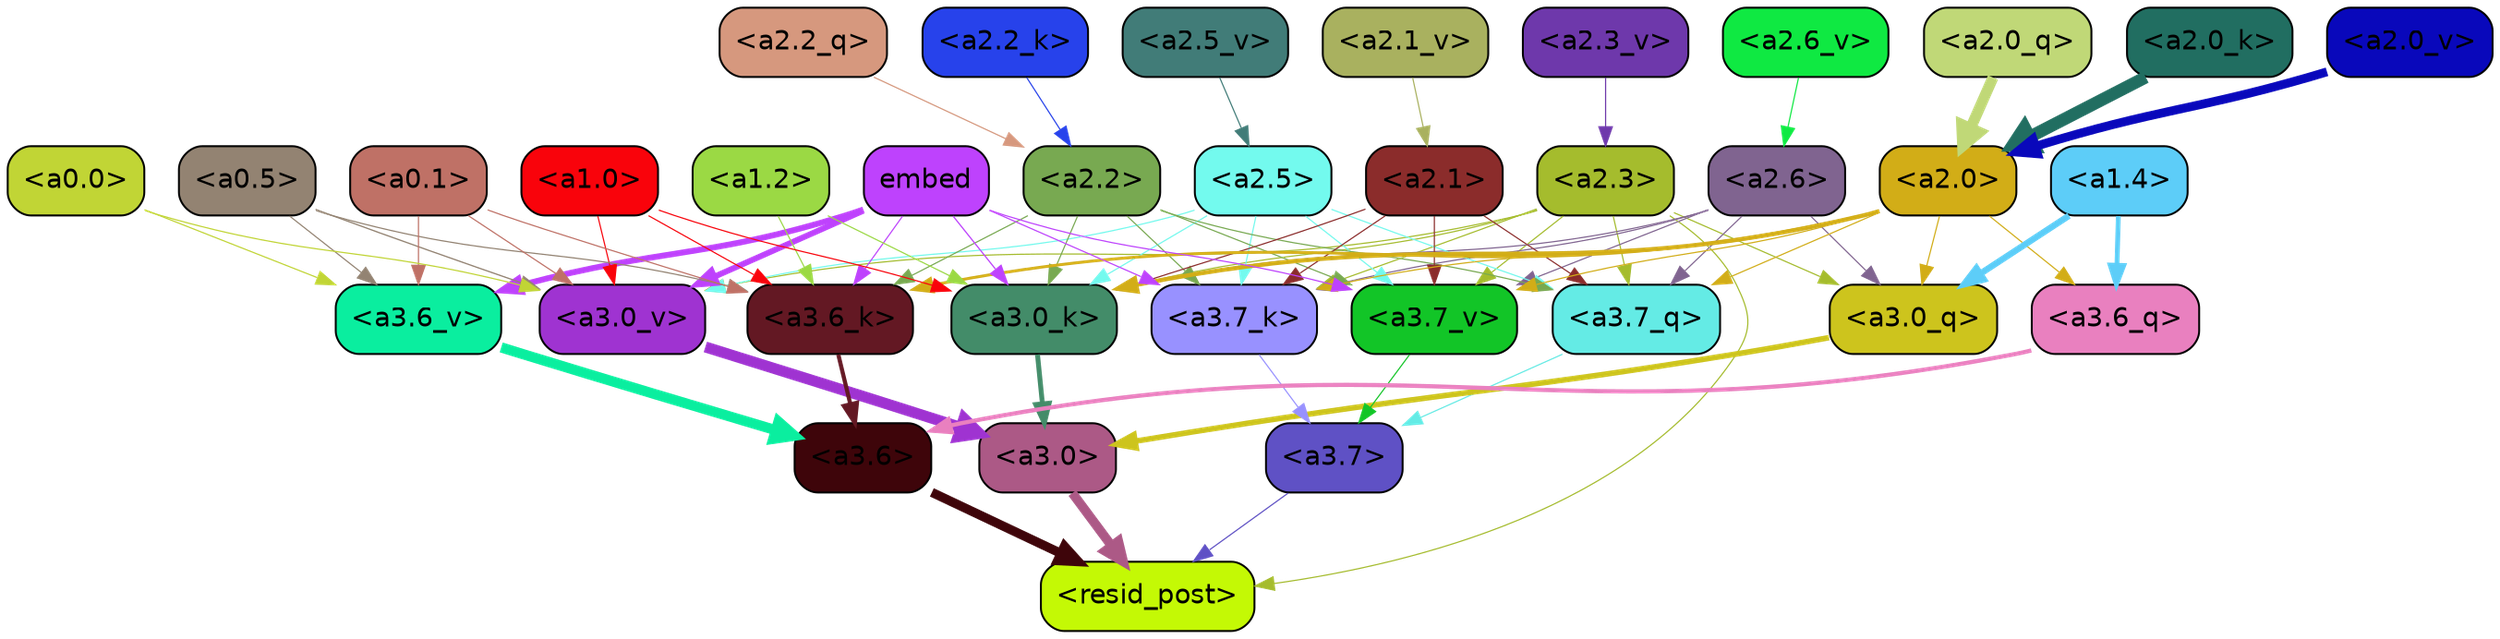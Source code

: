 strict digraph "" {
	graph [bgcolor=transparent,
		layout=dot,
		overlap=false,
		splines=true
	];
	"<a3.7>"	[color=black,
		fillcolor="#5f51c5",
		fontname=Helvetica,
		shape=box,
		style="filled, rounded"];
	"<resid_post>"	[color=black,
		fillcolor="#c4f905",
		fontname=Helvetica,
		shape=box,
		style="filled, rounded"];
	"<a3.7>" -> "<resid_post>"	[color="#5f51c5",
		penwidth=0.6];
	"<a3.6>"	[color=black,
		fillcolor="#3e050a",
		fontname=Helvetica,
		shape=box,
		style="filled, rounded"];
	"<a3.6>" -> "<resid_post>"	[color="#3e050a",
		penwidth=4.7534414529800415];
	"<a3.0>"	[color=black,
		fillcolor="#ac5986",
		fontname=Helvetica,
		shape=box,
		style="filled, rounded"];
	"<a3.0>" -> "<resid_post>"	[color="#ac5986",
		penwidth=4.898576855659485];
	"<a2.3>"	[color=black,
		fillcolor="#a5bc2d",
		fontname=Helvetica,
		shape=box,
		style="filled, rounded"];
	"<a2.3>" -> "<resid_post>"	[color="#a5bc2d",
		penwidth=0.6];
	"<a3.7_q>"	[color=black,
		fillcolor="#64ebe5",
		fontname=Helvetica,
		shape=box,
		style="filled, rounded"];
	"<a2.3>" -> "<a3.7_q>"	[color="#a5bc2d",
		penwidth=0.6];
	"<a3.0_q>"	[color=black,
		fillcolor="#cdc41d",
		fontname=Helvetica,
		shape=box,
		style="filled, rounded"];
	"<a2.3>" -> "<a3.0_q>"	[color="#a5bc2d",
		penwidth=0.6];
	"<a3.7_k>"	[color=black,
		fillcolor="#9891ff",
		fontname=Helvetica,
		shape=box,
		style="filled, rounded"];
	"<a2.3>" -> "<a3.7_k>"	[color="#a5bc2d",
		penwidth=0.6];
	"<a3.0_k>"	[color=black,
		fillcolor="#438c69",
		fontname=Helvetica,
		shape=box,
		style="filled, rounded"];
	"<a2.3>" -> "<a3.0_k>"	[color="#a5bc2d",
		penwidth=0.6];
	"<a3.7_v>"	[color=black,
		fillcolor="#12c527",
		fontname=Helvetica,
		shape=box,
		style="filled, rounded"];
	"<a2.3>" -> "<a3.7_v>"	[color="#a5bc2d",
		penwidth=0.6];
	"<a3.0_v>"	[color=black,
		fillcolor="#9f33d1",
		fontname=Helvetica,
		shape=box,
		style="filled, rounded"];
	"<a2.3>" -> "<a3.0_v>"	[color="#a5bc2d",
		penwidth=0.6];
	"<a3.7_q>" -> "<a3.7>"	[color="#64ebe5",
		penwidth=0.6];
	"<a3.6_q>"	[color=black,
		fillcolor="#e980bf",
		fontname=Helvetica,
		shape=box,
		style="filled, rounded"];
	"<a3.6_q>" -> "<a3.6>"	[color="#e980bf",
		penwidth=2.160832464694977];
	"<a3.0_q>" -> "<a3.0>"	[color="#cdc41d",
		penwidth=2.870753765106201];
	"<a3.7_k>" -> "<a3.7>"	[color="#9891ff",
		penwidth=0.6];
	"<a3.6_k>"	[color=black,
		fillcolor="#631823",
		fontname=Helvetica,
		shape=box,
		style="filled, rounded"];
	"<a3.6_k>" -> "<a3.6>"	[color="#631823",
		penwidth=2.13908451795578];
	"<a3.0_k>" -> "<a3.0>"	[color="#438c69",
		penwidth=2.520303964614868];
	"<a3.7_v>" -> "<a3.7>"	[color="#12c527",
		penwidth=0.6];
	"<a3.6_v>"	[color=black,
		fillcolor="#0aee9f",
		fontname=Helvetica,
		shape=box,
		style="filled, rounded"];
	"<a3.6_v>" -> "<a3.6>"	[color="#0aee9f",
		penwidth=5.297133803367615];
	"<a3.0_v>" -> "<a3.0>"	[color="#9f33d1",
		penwidth=5.680712580680847];
	"<a2.6>"	[color=black,
		fillcolor="#806490",
		fontname=Helvetica,
		shape=box,
		style="filled, rounded"];
	"<a2.6>" -> "<a3.7_q>"	[color="#806490",
		penwidth=0.6];
	"<a2.6>" -> "<a3.0_q>"	[color="#806490",
		penwidth=0.6];
	"<a2.6>" -> "<a3.7_k>"	[color="#806490",
		penwidth=0.6];
	"<a2.6>" -> "<a3.0_k>"	[color="#806490",
		penwidth=0.6];
	"<a2.6>" -> "<a3.7_v>"	[color="#806490",
		penwidth=0.6];
	"<a2.5>"	[color=black,
		fillcolor="#73faee",
		fontname=Helvetica,
		shape=box,
		style="filled, rounded"];
	"<a2.5>" -> "<a3.7_q>"	[color="#73faee",
		penwidth=0.6];
	"<a2.5>" -> "<a3.7_k>"	[color="#73faee",
		penwidth=0.6];
	"<a2.5>" -> "<a3.0_k>"	[color="#73faee",
		penwidth=0.6];
	"<a2.5>" -> "<a3.7_v>"	[color="#73faee",
		penwidth=0.6];
	"<a2.5>" -> "<a3.0_v>"	[color="#73faee",
		penwidth=0.6];
	"<a2.2>"	[color=black,
		fillcolor="#78a951",
		fontname=Helvetica,
		shape=box,
		style="filled, rounded"];
	"<a2.2>" -> "<a3.7_q>"	[color="#78a951",
		penwidth=0.6];
	"<a2.2>" -> "<a3.7_k>"	[color="#78a951",
		penwidth=0.6];
	"<a2.2>" -> "<a3.6_k>"	[color="#78a951",
		penwidth=0.6];
	"<a2.2>" -> "<a3.0_k>"	[color="#78a951",
		penwidth=0.6];
	"<a2.2>" -> "<a3.7_v>"	[color="#78a951",
		penwidth=0.6];
	"<a2.1>"	[color=black,
		fillcolor="#8b2c2b",
		fontname=Helvetica,
		shape=box,
		style="filled, rounded"];
	"<a2.1>" -> "<a3.7_q>"	[color="#8b2c2b",
		penwidth=0.6];
	"<a2.1>" -> "<a3.7_k>"	[color="#8b2c2b",
		penwidth=0.6];
	"<a2.1>" -> "<a3.0_k>"	[color="#8b2c2b",
		penwidth=0.6];
	"<a2.1>" -> "<a3.7_v>"	[color="#8b2c2b",
		penwidth=0.6];
	"<a2.0>"	[color=black,
		fillcolor="#d2ad17",
		fontname=Helvetica,
		shape=box,
		style="filled, rounded"];
	"<a2.0>" -> "<a3.7_q>"	[color="#d2ad17",
		penwidth=0.6];
	"<a2.0>" -> "<a3.6_q>"	[color="#d2ad17",
		penwidth=0.6];
	"<a2.0>" -> "<a3.0_q>"	[color="#d2ad17",
		penwidth=0.6];
	"<a2.0>" -> "<a3.7_k>"	[color="#d2ad17",
		penwidth=0.6];
	"<a2.0>" -> "<a3.6_k>"	[color="#d2ad17",
		penwidth=1.4957321882247925];
	"<a2.0>" -> "<a3.0_k>"	[color="#d2ad17",
		penwidth=2.18752121925354];
	"<a2.0>" -> "<a3.7_v>"	[color="#d2ad17",
		penwidth=0.6];
	"<a1.4>"	[color=black,
		fillcolor="#5dcdf8",
		fontname=Helvetica,
		shape=box,
		style="filled, rounded"];
	"<a1.4>" -> "<a3.6_q>"	[color="#5dcdf8",
		penwidth=2.4829938411712646];
	"<a1.4>" -> "<a3.0_q>"	[color="#5dcdf8",
		penwidth=3.299744725227356];
	embed	[color=black,
		fillcolor="#be42fd",
		fontname=Helvetica,
		shape=box,
		style="filled, rounded"];
	embed -> "<a3.7_k>"	[color="#be42fd",
		penwidth=0.6];
	embed -> "<a3.6_k>"	[color="#be42fd",
		penwidth=0.6];
	embed -> "<a3.0_k>"	[color="#be42fd",
		penwidth=0.6394047290086746];
	embed -> "<a3.7_v>"	[color="#be42fd",
		penwidth=0.6];
	embed -> "<a3.6_v>"	[color="#be42fd",
		penwidth=3.067279100418091];
	embed -> "<a3.0_v>"	[color="#be42fd",
		penwidth=3.0212591886520386];
	"<a1.2>"	[color=black,
		fillcolor="#9bd944",
		fontname=Helvetica,
		shape=box,
		style="filled, rounded"];
	"<a1.2>" -> "<a3.6_k>"	[color="#9bd944",
		penwidth=0.6];
	"<a1.2>" -> "<a3.0_k>"	[color="#9bd944",
		penwidth=0.6];
	"<a1.0>"	[color=black,
		fillcolor="#f9030b",
		fontname=Helvetica,
		shape=box,
		style="filled, rounded"];
	"<a1.0>" -> "<a3.6_k>"	[color="#f9030b",
		penwidth=0.6];
	"<a1.0>" -> "<a3.0_k>"	[color="#f9030b",
		penwidth=0.6];
	"<a1.0>" -> "<a3.0_v>"	[color="#f9030b",
		penwidth=0.6];
	"<a0.5>"	[color=black,
		fillcolor="#938372",
		fontname=Helvetica,
		shape=box,
		style="filled, rounded"];
	"<a0.5>" -> "<a3.6_k>"	[color="#938372",
		penwidth=0.6];
	"<a0.5>" -> "<a3.6_v>"	[color="#938372",
		penwidth=0.6];
	"<a0.5>" -> "<a3.0_v>"	[color="#938372",
		penwidth=0.648682102560997];
	"<a0.1>"	[color=black,
		fillcolor="#bf7166",
		fontname=Helvetica,
		shape=box,
		style="filled, rounded"];
	"<a0.1>" -> "<a3.6_k>"	[color="#bf7166",
		penwidth=0.6];
	"<a0.1>" -> "<a3.6_v>"	[color="#bf7166",
		penwidth=0.6];
	"<a0.1>" -> "<a3.0_v>"	[color="#bf7166",
		penwidth=0.6];
	"<a0.0>"	[color=black,
		fillcolor="#c1d535",
		fontname=Helvetica,
		shape=box,
		style="filled, rounded"];
	"<a0.0>" -> "<a3.6_v>"	[color="#c1d535",
		penwidth=0.6];
	"<a0.0>" -> "<a3.0_v>"	[color="#c1d535",
		penwidth=0.6];
	"<a2.2_q>"	[color=black,
		fillcolor="#d6987e",
		fontname=Helvetica,
		shape=box,
		style="filled, rounded"];
	"<a2.2_q>" -> "<a2.2>"	[color="#d6987e",
		penwidth=0.6];
	"<a2.0_q>"	[color=black,
		fillcolor="#c0d877",
		fontname=Helvetica,
		shape=box,
		style="filled, rounded"];
	"<a2.0_q>" -> "<a2.0>"	[color="#c0d877",
		penwidth=5.681910276412964];
	"<a2.2_k>"	[color=black,
		fillcolor="#2742eb",
		fontname=Helvetica,
		shape=box,
		style="filled, rounded"];
	"<a2.2_k>" -> "<a2.2>"	[color="#2742eb",
		penwidth=0.6];
	"<a2.0_k>"	[color=black,
		fillcolor="#216e61",
		fontname=Helvetica,
		shape=box,
		style="filled, rounded"];
	"<a2.0_k>" -> "<a2.0>"	[color="#216e61",
		penwidth=6.447777509689331];
	"<a2.6_v>"	[color=black,
		fillcolor="#0fe942",
		fontname=Helvetica,
		shape=box,
		style="filled, rounded"];
	"<a2.6_v>" -> "<a2.6>"	[color="#0fe942",
		penwidth=0.6];
	"<a2.5_v>"	[color=black,
		fillcolor="#417c78",
		fontname=Helvetica,
		shape=box,
		style="filled, rounded"];
	"<a2.5_v>" -> "<a2.5>"	[color="#417c78",
		penwidth=0.6];
	"<a2.3_v>"	[color=black,
		fillcolor="#6e38ab",
		fontname=Helvetica,
		shape=box,
		style="filled, rounded"];
	"<a2.3_v>" -> "<a2.3>"	[color="#6e38ab",
		penwidth=0.6];
	"<a2.1_v>"	[color=black,
		fillcolor="#a9b15f",
		fontname=Helvetica,
		shape=box,
		style="filled, rounded"];
	"<a2.1_v>" -> "<a2.1>"	[color="#a9b15f",
		penwidth=0.6];
	"<a2.0_v>"	[color=black,
		fillcolor="#0908bb",
		fontname=Helvetica,
		shape=box,
		style="filled, rounded"];
	"<a2.0_v>" -> "<a2.0>"	[color="#0908bb",
		penwidth=4.5695202350616455];
}

